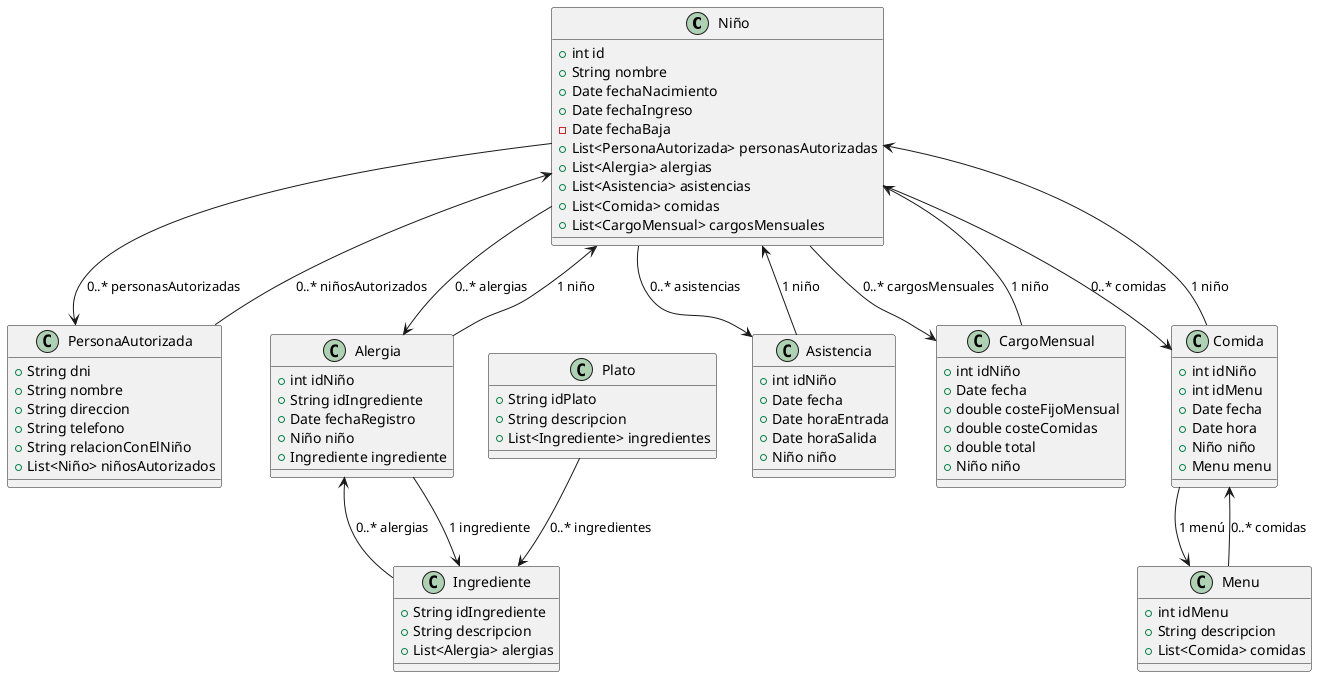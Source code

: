 @startuml

class Niño {
  + int id
  + String nombre
  + Date fechaNacimiento
  + Date fechaIngreso
  - Date fechaBaja
  + List<PersonaAutorizada> personasAutorizadas
  + List<Alergia> alergias
  + List<Asistencia> asistencias
  + List<Comida> comidas
  + List<CargoMensual> cargosMensuales
}

class PersonaAutorizada {
  + String dni
  + String nombre
  + String direccion
  + String telefono
  + String relacionConElNiño
  + List<Niño> niñosAutorizados
}

class Alergia {
  + int idNiño
  + String idIngrediente
  + Date fechaRegistro
  + Niño niño
  + Ingrediente ingrediente
}

class Ingrediente {
  + String idIngrediente
  + String descripcion
  + List<Alergia> alergias
}

class Comida {
  + int idNiño
  + int idMenu
  + Date fecha
  + Date hora
  + Niño niño
  + Menu menu
}

class Menu {
  + int idMenu
  + String descripcion
  + List<Comida> comidas
}

class Plato {
  + String idPlato
  + String descripcion
  + List<Ingrediente> ingredientes
}

class Asistencia {
  + int idNiño
  + Date fecha
  + Date horaEntrada
  + Date horaSalida
  + Niño niño
}

class CargoMensual {
+ int idNiño
+ Date fecha
+ double costeFijoMensual
+ double costeComidas
+ double total
+ Niño niño
}



Niño --> PersonaAutorizada : "0..* personasAutorizadas"
Niño --> Alergia : "0..* alergias"
Niño --> Asistencia : "0..* asistencias"
Niño --> Comida : "0..* comidas"
Niño --> CargoMensual : "0..* cargosMensuales"

PersonaAutorizada --> Niño : "0..* niñosAutorizados"

Alergia --> Niño : "1 niño"
Alergia --> Ingrediente : "1 ingrediente"

Ingrediente --> Alergia : "0..* alergias"

Comida --> Niño : "1 niño"
Comida --> Menu : "1 menú"

Menu --> Comida : "0..* comidas"

Plato --> Ingrediente : "0..* ingredientes"

Asistencia --> Niño : "1 niño"

CargoMensual --> Niño : "1 niño"
@enduml